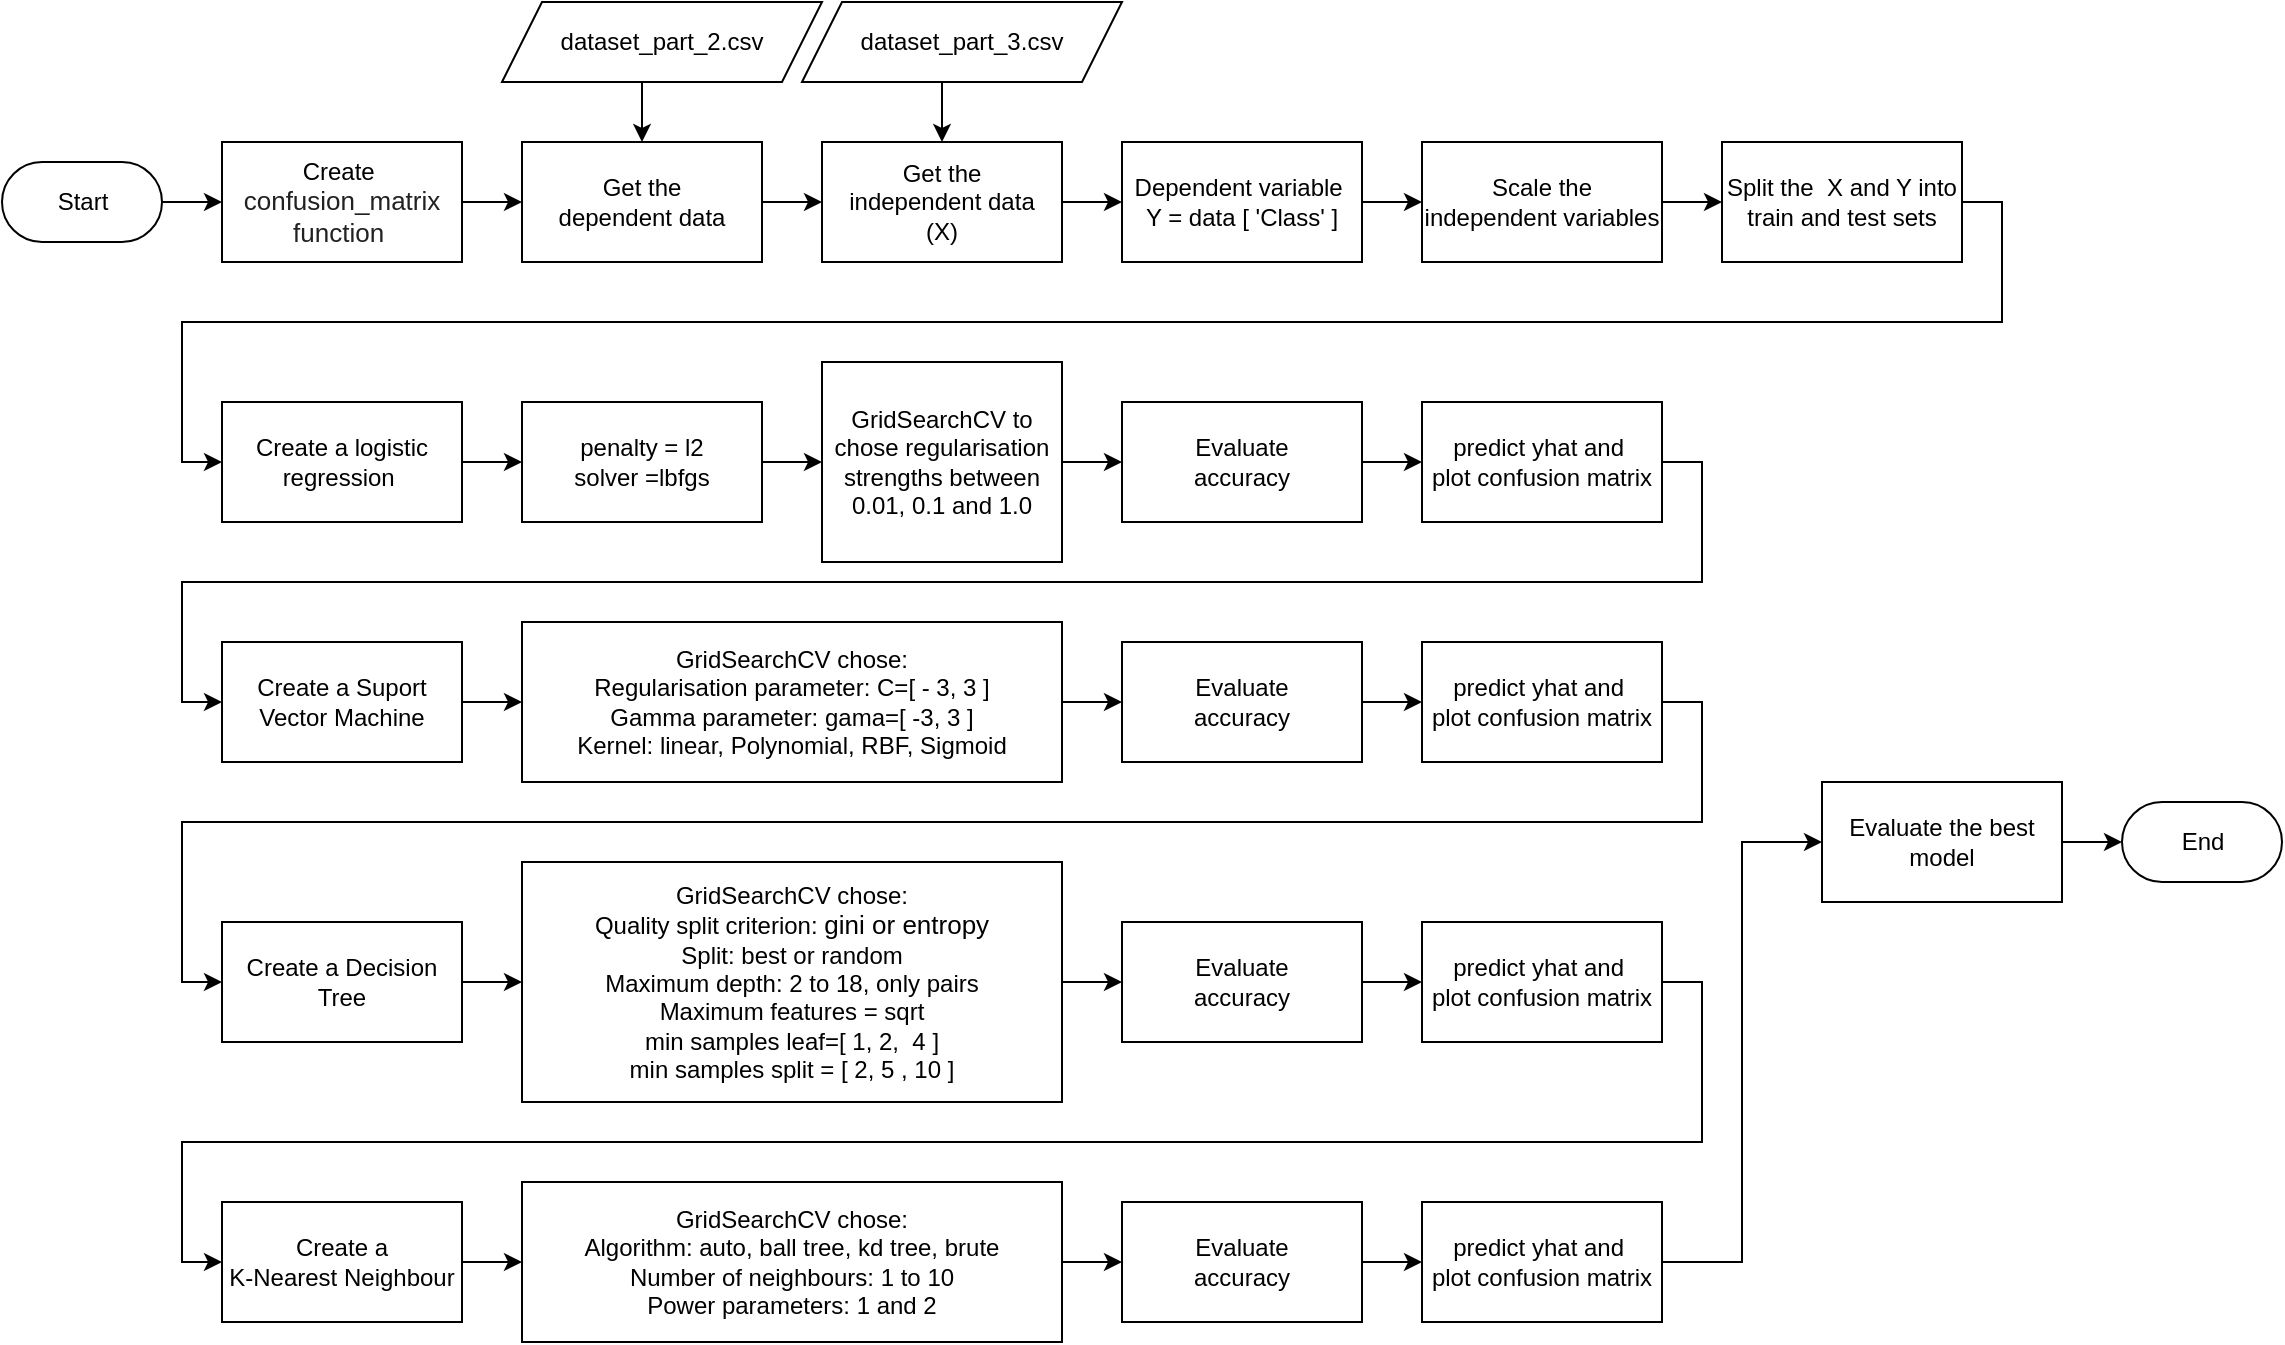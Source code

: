<mxfile version="20.6.0" type="github">
  <diagram id="0T3paosvcfoGFOL2iNmv" name="Page-1">
    <mxGraphModel dx="1955" dy="887" grid="1" gridSize="10" guides="1" tooltips="1" connect="1" arrows="1" fold="1" page="1" pageScale="1" pageWidth="1169" pageHeight="827" math="0" shadow="0">
      <root>
        <mxCell id="0" />
        <mxCell id="1" parent="0" />
        <mxCell id="VbaBCYuFT3al6qbauaoQ-41" style="edgeStyle=orthogonalEdgeStyle;rounded=0;orthogonalLoop=1;jettySize=auto;html=1;exitX=1;exitY=0.5;exitDx=0;exitDy=0;exitPerimeter=0;entryX=0;entryY=0.5;entryDx=0;entryDy=0;" edge="1" parent="1" source="VbaBCYuFT3al6qbauaoQ-1" target="VbaBCYuFT3al6qbauaoQ-6">
          <mxGeometry relative="1" as="geometry" />
        </mxCell>
        <mxCell id="VbaBCYuFT3al6qbauaoQ-1" value="Start" style="html=1;dashed=0;whitespace=wrap;shape=mxgraph.dfd.start" vertex="1" parent="1">
          <mxGeometry x="20" y="120" width="80" height="40" as="geometry" />
        </mxCell>
        <mxCell id="VbaBCYuFT3al6qbauaoQ-44" style="edgeStyle=orthogonalEdgeStyle;rounded=0;orthogonalLoop=1;jettySize=auto;html=1;exitX=1;exitY=0.5;exitDx=0;exitDy=0;entryX=0;entryY=0.5;entryDx=0;entryDy=0;" edge="1" parent="1" source="VbaBCYuFT3al6qbauaoQ-2" target="VbaBCYuFT3al6qbauaoQ-8">
          <mxGeometry relative="1" as="geometry" />
        </mxCell>
        <mxCell id="VbaBCYuFT3al6qbauaoQ-2" value="Get the &lt;br&gt;dependent data" style="rounded=0;whiteSpace=wrap;html=1;" vertex="1" parent="1">
          <mxGeometry x="280" y="110" width="120" height="60" as="geometry" />
        </mxCell>
        <mxCell id="VbaBCYuFT3al6qbauaoQ-11" style="edgeStyle=orthogonalEdgeStyle;rounded=0;orthogonalLoop=1;jettySize=auto;html=1;exitX=0.5;exitY=1;exitDx=0;exitDy=0;entryX=0.5;entryY=0;entryDx=0;entryDy=0;" edge="1" parent="1" source="VbaBCYuFT3al6qbauaoQ-4" target="VbaBCYuFT3al6qbauaoQ-2">
          <mxGeometry relative="1" as="geometry" />
        </mxCell>
        <mxCell id="VbaBCYuFT3al6qbauaoQ-4" value="dataset_part_2.csv" style="shape=parallelogram;perimeter=parallelogramPerimeter;whiteSpace=wrap;html=1;fixedSize=1;" vertex="1" parent="1">
          <mxGeometry x="270" y="40" width="160" height="40" as="geometry" />
        </mxCell>
        <mxCell id="VbaBCYuFT3al6qbauaoQ-10" style="edgeStyle=orthogonalEdgeStyle;rounded=0;orthogonalLoop=1;jettySize=auto;html=1;exitX=0.5;exitY=1;exitDx=0;exitDy=0;entryX=0.5;entryY=0;entryDx=0;entryDy=0;" edge="1" parent="1" source="VbaBCYuFT3al6qbauaoQ-5" target="VbaBCYuFT3al6qbauaoQ-8">
          <mxGeometry relative="1" as="geometry" />
        </mxCell>
        <mxCell id="VbaBCYuFT3al6qbauaoQ-5" value="dataset_part_3.csv" style="shape=parallelogram;perimeter=parallelogramPerimeter;whiteSpace=wrap;html=1;fixedSize=1;" vertex="1" parent="1">
          <mxGeometry x="420" y="40" width="160" height="40" as="geometry" />
        </mxCell>
        <mxCell id="VbaBCYuFT3al6qbauaoQ-43" style="edgeStyle=orthogonalEdgeStyle;rounded=0;orthogonalLoop=1;jettySize=auto;html=1;exitX=1;exitY=0.5;exitDx=0;exitDy=0;entryX=0;entryY=0.5;entryDx=0;entryDy=0;" edge="1" parent="1" source="VbaBCYuFT3al6qbauaoQ-6" target="VbaBCYuFT3al6qbauaoQ-2">
          <mxGeometry relative="1" as="geometry" />
        </mxCell>
        <mxCell id="VbaBCYuFT3al6qbauaoQ-6" value="Create&amp;nbsp;&lt;br&gt;&lt;span style=&quot;color: rgb(33, 33, 33); font-size: 13px; text-align: start; background-color: initial;&quot;&gt;confusion_matrix function&lt;/span&gt;&lt;span style=&quot;background-color: initial;&quot;&gt;&amp;nbsp;&lt;/span&gt;" style="rounded=0;whiteSpace=wrap;html=1;" vertex="1" parent="1">
          <mxGeometry x="130" y="110" width="120" height="60" as="geometry" />
        </mxCell>
        <mxCell id="VbaBCYuFT3al6qbauaoQ-46" style="edgeStyle=orthogonalEdgeStyle;rounded=0;orthogonalLoop=1;jettySize=auto;html=1;exitX=1;exitY=0.5;exitDx=0;exitDy=0;entryX=0;entryY=0.5;entryDx=0;entryDy=0;" edge="1" parent="1" source="VbaBCYuFT3al6qbauaoQ-7" target="VbaBCYuFT3al6qbauaoQ-22">
          <mxGeometry relative="1" as="geometry" />
        </mxCell>
        <mxCell id="VbaBCYuFT3al6qbauaoQ-7" value="Dependent variable&amp;nbsp;&lt;br&gt;Y = data [ &#39;Class&#39; ]" style="rounded=0;whiteSpace=wrap;html=1;" vertex="1" parent="1">
          <mxGeometry x="580" y="110" width="120" height="60" as="geometry" />
        </mxCell>
        <mxCell id="VbaBCYuFT3al6qbauaoQ-45" style="edgeStyle=orthogonalEdgeStyle;rounded=0;orthogonalLoop=1;jettySize=auto;html=1;exitX=1;exitY=0.5;exitDx=0;exitDy=0;entryX=0;entryY=0.5;entryDx=0;entryDy=0;" edge="1" parent="1" source="VbaBCYuFT3al6qbauaoQ-8" target="VbaBCYuFT3al6qbauaoQ-7">
          <mxGeometry relative="1" as="geometry" />
        </mxCell>
        <mxCell id="VbaBCYuFT3al6qbauaoQ-8" value="Get the &lt;br&gt;independent data&lt;br&gt;(X)" style="rounded=0;whiteSpace=wrap;html=1;" vertex="1" parent="1">
          <mxGeometry x="430" y="110" width="120" height="60" as="geometry" />
        </mxCell>
        <mxCell id="VbaBCYuFT3al6qbauaoQ-67" style="edgeStyle=orthogonalEdgeStyle;rounded=0;orthogonalLoop=1;jettySize=auto;html=1;exitX=1;exitY=0.5;exitDx=0;exitDy=0;entryX=0;entryY=0.5;entryDx=0;entryDy=0;entryPerimeter=0;" edge="1" parent="1" source="VbaBCYuFT3al6qbauaoQ-15" target="VbaBCYuFT3al6qbauaoQ-39">
          <mxGeometry relative="1" as="geometry" />
        </mxCell>
        <mxCell id="VbaBCYuFT3al6qbauaoQ-15" value="Evaluate the best model" style="rounded=0;whiteSpace=wrap;html=1;" vertex="1" parent="1">
          <mxGeometry x="930" y="430" width="120" height="60" as="geometry" />
        </mxCell>
        <mxCell id="VbaBCYuFT3al6qbauaoQ-63" style="edgeStyle=orthogonalEdgeStyle;rounded=0;orthogonalLoop=1;jettySize=auto;html=1;exitX=1;exitY=0.5;exitDx=0;exitDy=0;entryX=0;entryY=0.5;entryDx=0;entryDy=0;" edge="1" parent="1" source="VbaBCYuFT3al6qbauaoQ-16" target="VbaBCYuFT3al6qbauaoQ-28">
          <mxGeometry relative="1" as="geometry" />
        </mxCell>
        <mxCell id="VbaBCYuFT3al6qbauaoQ-16" value="predict yhat and&amp;nbsp;&lt;br&gt;plot confusion matrix" style="rounded=0;whiteSpace=wrap;html=1;" vertex="1" parent="1">
          <mxGeometry x="730" y="240" width="120" height="60" as="geometry" />
        </mxCell>
        <mxCell id="VbaBCYuFT3al6qbauaoQ-51" style="edgeStyle=orthogonalEdgeStyle;rounded=0;orthogonalLoop=1;jettySize=auto;html=1;exitX=1;exitY=0.5;exitDx=0;exitDy=0;entryX=0;entryY=0.5;entryDx=0;entryDy=0;" edge="1" parent="1" source="VbaBCYuFT3al6qbauaoQ-17" target="VbaBCYuFT3al6qbauaoQ-16">
          <mxGeometry relative="1" as="geometry" />
        </mxCell>
        <mxCell id="VbaBCYuFT3al6qbauaoQ-17" value="Evaluate &lt;br&gt;accuracy" style="rounded=0;whiteSpace=wrap;html=1;" vertex="1" parent="1">
          <mxGeometry x="580" y="240" width="120" height="60" as="geometry" />
        </mxCell>
        <mxCell id="VbaBCYuFT3al6qbauaoQ-50" style="edgeStyle=orthogonalEdgeStyle;rounded=0;orthogonalLoop=1;jettySize=auto;html=1;exitX=1;exitY=0.5;exitDx=0;exitDy=0;entryX=0;entryY=0.5;entryDx=0;entryDy=0;" edge="1" parent="1" source="VbaBCYuFT3al6qbauaoQ-18" target="VbaBCYuFT3al6qbauaoQ-17">
          <mxGeometry relative="1" as="geometry" />
        </mxCell>
        <mxCell id="VbaBCYuFT3al6qbauaoQ-18" value="GridSearchCV to chose regularisation strengths between&lt;br&gt;&lt;span style=&quot;font-size: 12px;&quot;&gt;0.01, 0.1 and 1.0&lt;/span&gt;" style="rounded=0;whiteSpace=wrap;html=1;" vertex="1" parent="1">
          <mxGeometry x="430" y="220" width="120" height="100" as="geometry" />
        </mxCell>
        <mxCell id="VbaBCYuFT3al6qbauaoQ-49" style="edgeStyle=orthogonalEdgeStyle;rounded=0;orthogonalLoop=1;jettySize=auto;html=1;exitX=1;exitY=0.5;exitDx=0;exitDy=0;entryX=0;entryY=0.5;entryDx=0;entryDy=0;" edge="1" parent="1" source="VbaBCYuFT3al6qbauaoQ-19" target="VbaBCYuFT3al6qbauaoQ-18">
          <mxGeometry relative="1" as="geometry" />
        </mxCell>
        <mxCell id="VbaBCYuFT3al6qbauaoQ-19" value="penalty = l2&lt;br&gt;solver =lbfgs" style="rounded=0;whiteSpace=wrap;html=1;" vertex="1" parent="1">
          <mxGeometry x="280" y="240" width="120" height="60" as="geometry" />
        </mxCell>
        <mxCell id="VbaBCYuFT3al6qbauaoQ-48" style="edgeStyle=orthogonalEdgeStyle;rounded=0;orthogonalLoop=1;jettySize=auto;html=1;exitX=1;exitY=0.5;exitDx=0;exitDy=0;entryX=0;entryY=0.5;entryDx=0;entryDy=0;" edge="1" parent="1" source="VbaBCYuFT3al6qbauaoQ-20" target="VbaBCYuFT3al6qbauaoQ-19">
          <mxGeometry relative="1" as="geometry" />
        </mxCell>
        <mxCell id="VbaBCYuFT3al6qbauaoQ-20" value="Create a logistic regression&amp;nbsp;" style="rounded=0;whiteSpace=wrap;html=1;" vertex="1" parent="1">
          <mxGeometry x="130" y="240" width="120" height="60" as="geometry" />
        </mxCell>
        <mxCell id="VbaBCYuFT3al6qbauaoQ-62" style="edgeStyle=orthogonalEdgeStyle;rounded=0;orthogonalLoop=1;jettySize=auto;html=1;exitX=1;exitY=0.5;exitDx=0;exitDy=0;entryX=0;entryY=0.5;entryDx=0;entryDy=0;" edge="1" parent="1" source="VbaBCYuFT3al6qbauaoQ-21" target="VbaBCYuFT3al6qbauaoQ-20">
          <mxGeometry relative="1" as="geometry">
            <Array as="points">
              <mxPoint x="1020" y="140" />
              <mxPoint x="1020" y="200" />
              <mxPoint x="110" y="200" />
              <mxPoint x="110" y="270" />
            </Array>
          </mxGeometry>
        </mxCell>
        <mxCell id="VbaBCYuFT3al6qbauaoQ-21" value="Split the&amp;nbsp; X and Y into train and test sets" style="rounded=0;whiteSpace=wrap;html=1;" vertex="1" parent="1">
          <mxGeometry x="880" y="110" width="120" height="60" as="geometry" />
        </mxCell>
        <mxCell id="VbaBCYuFT3al6qbauaoQ-47" style="edgeStyle=orthogonalEdgeStyle;rounded=0;orthogonalLoop=1;jettySize=auto;html=1;exitX=1;exitY=0.5;exitDx=0;exitDy=0;entryX=0;entryY=0.5;entryDx=0;entryDy=0;" edge="1" parent="1" source="VbaBCYuFT3al6qbauaoQ-22" target="VbaBCYuFT3al6qbauaoQ-21">
          <mxGeometry relative="1" as="geometry" />
        </mxCell>
        <mxCell id="VbaBCYuFT3al6qbauaoQ-22" value="Scale the independent variables" style="rounded=0;whiteSpace=wrap;html=1;" vertex="1" parent="1">
          <mxGeometry x="730" y="110" width="120" height="60" as="geometry" />
        </mxCell>
        <mxCell id="VbaBCYuFT3al6qbauaoQ-64" style="edgeStyle=orthogonalEdgeStyle;rounded=0;orthogonalLoop=1;jettySize=auto;html=1;exitX=1;exitY=0.5;exitDx=0;exitDy=0;entryX=0;entryY=0.5;entryDx=0;entryDy=0;" edge="1" parent="1" source="VbaBCYuFT3al6qbauaoQ-24" target="VbaBCYuFT3al6qbauaoQ-32">
          <mxGeometry relative="1" as="geometry">
            <Array as="points">
              <mxPoint x="870" y="390" />
              <mxPoint x="870" y="450" />
              <mxPoint x="110" y="450" />
              <mxPoint x="110" y="530" />
            </Array>
          </mxGeometry>
        </mxCell>
        <mxCell id="VbaBCYuFT3al6qbauaoQ-24" value="predict yhat and&amp;nbsp;&lt;br&gt;plot confusion matrix" style="rounded=0;whiteSpace=wrap;html=1;" vertex="1" parent="1">
          <mxGeometry x="730" y="360" width="120" height="60" as="geometry" />
        </mxCell>
        <mxCell id="VbaBCYuFT3al6qbauaoQ-54" style="edgeStyle=orthogonalEdgeStyle;rounded=0;orthogonalLoop=1;jettySize=auto;html=1;exitX=1;exitY=0.5;exitDx=0;exitDy=0;entryX=0;entryY=0.5;entryDx=0;entryDy=0;" edge="1" parent="1" source="VbaBCYuFT3al6qbauaoQ-25" target="VbaBCYuFT3al6qbauaoQ-24">
          <mxGeometry relative="1" as="geometry" />
        </mxCell>
        <mxCell id="VbaBCYuFT3al6qbauaoQ-25" value="Evaluate &lt;br&gt;accuracy" style="rounded=0;whiteSpace=wrap;html=1;" vertex="1" parent="1">
          <mxGeometry x="580" y="360" width="120" height="60" as="geometry" />
        </mxCell>
        <mxCell id="VbaBCYuFT3al6qbauaoQ-53" style="edgeStyle=orthogonalEdgeStyle;rounded=0;orthogonalLoop=1;jettySize=auto;html=1;exitX=1;exitY=0.5;exitDx=0;exitDy=0;entryX=0;entryY=0.5;entryDx=0;entryDy=0;" edge="1" parent="1" source="VbaBCYuFT3al6qbauaoQ-27" target="VbaBCYuFT3al6qbauaoQ-25">
          <mxGeometry relative="1" as="geometry" />
        </mxCell>
        <mxCell id="VbaBCYuFT3al6qbauaoQ-27" value="GridSearchCV chose:&lt;br&gt;Regularisation parameter: C=[ - 3, 3 ]&lt;br&gt;Gamma parameter: gama=[ -3, 3 ]&lt;br&gt;Kernel: linear, Polynomial, RBF, Sigmoid" style="rounded=0;whiteSpace=wrap;html=1;" vertex="1" parent="1">
          <mxGeometry x="280" y="350" width="270" height="80" as="geometry" />
        </mxCell>
        <mxCell id="VbaBCYuFT3al6qbauaoQ-52" style="edgeStyle=orthogonalEdgeStyle;rounded=0;orthogonalLoop=1;jettySize=auto;html=1;exitX=1;exitY=0.5;exitDx=0;exitDy=0;entryX=0;entryY=0.5;entryDx=0;entryDy=0;" edge="1" parent="1" source="VbaBCYuFT3al6qbauaoQ-28" target="VbaBCYuFT3al6qbauaoQ-27">
          <mxGeometry relative="1" as="geometry" />
        </mxCell>
        <mxCell id="VbaBCYuFT3al6qbauaoQ-28" value="Create a Suport Vector Machine" style="rounded=0;whiteSpace=wrap;html=1;" vertex="1" parent="1">
          <mxGeometry x="130" y="360" width="120" height="60" as="geometry" />
        </mxCell>
        <mxCell id="VbaBCYuFT3al6qbauaoQ-65" style="edgeStyle=orthogonalEdgeStyle;rounded=0;orthogonalLoop=1;jettySize=auto;html=1;exitX=1;exitY=0.5;exitDx=0;exitDy=0;entryX=0;entryY=0.5;entryDx=0;entryDy=0;" edge="1" parent="1" source="VbaBCYuFT3al6qbauaoQ-29" target="VbaBCYuFT3al6qbauaoQ-38">
          <mxGeometry relative="1" as="geometry">
            <Array as="points">
              <mxPoint x="870" y="530" />
              <mxPoint x="870" y="610" />
              <mxPoint x="110" y="610" />
              <mxPoint x="110" y="670" />
            </Array>
          </mxGeometry>
        </mxCell>
        <mxCell id="VbaBCYuFT3al6qbauaoQ-29" value="predict yhat and&amp;nbsp;&lt;br&gt;plot confusion matrix" style="rounded=0;whiteSpace=wrap;html=1;" vertex="1" parent="1">
          <mxGeometry x="730" y="500" width="120" height="60" as="geometry" />
        </mxCell>
        <mxCell id="VbaBCYuFT3al6qbauaoQ-57" style="edgeStyle=orthogonalEdgeStyle;rounded=0;orthogonalLoop=1;jettySize=auto;html=1;exitX=1;exitY=0.5;exitDx=0;exitDy=0;entryX=0;entryY=0.5;entryDx=0;entryDy=0;" edge="1" parent="1" source="VbaBCYuFT3al6qbauaoQ-30" target="VbaBCYuFT3al6qbauaoQ-29">
          <mxGeometry relative="1" as="geometry" />
        </mxCell>
        <mxCell id="VbaBCYuFT3al6qbauaoQ-30" value="Evaluate &lt;br&gt;accuracy" style="rounded=0;whiteSpace=wrap;html=1;" vertex="1" parent="1">
          <mxGeometry x="580" y="500" width="120" height="60" as="geometry" />
        </mxCell>
        <mxCell id="VbaBCYuFT3al6qbauaoQ-56" style="edgeStyle=orthogonalEdgeStyle;rounded=0;orthogonalLoop=1;jettySize=auto;html=1;exitX=1;exitY=0.5;exitDx=0;exitDy=0;entryX=0;entryY=0.5;entryDx=0;entryDy=0;" edge="1" parent="1" source="VbaBCYuFT3al6qbauaoQ-31" target="VbaBCYuFT3al6qbauaoQ-30">
          <mxGeometry relative="1" as="geometry" />
        </mxCell>
        <mxCell id="VbaBCYuFT3al6qbauaoQ-31" value="GridSearchCV chose:&lt;br&gt;Quality split criterion:&amp;nbsp;&lt;span style=&quot;color: var(--jp-mirror-editor-string-color) ; font-size: 13px; text-align: start; background-color: initial; box-sizing: unset;&quot; class=&quot;s1&quot;&gt;gini or&lt;/span&gt;&lt;span style=&quot;color: rgb(33, 33, 33); font-size: 13px; text-align: start; background-color: initial;&quot;&gt;&amp;nbsp;&lt;/span&gt;&lt;span style=&quot;color: var(--jp-mirror-editor-string-color) ; font-size: 13px; text-align: start; background-color: initial; box-sizing: unset;&quot; class=&quot;s1&quot;&gt;entropy&lt;br&gt;&lt;/span&gt;Split: best or random&lt;br&gt;Maximum depth: 2 to 18, only pairs&lt;br&gt;Maximum features = sqrt&lt;br&gt;min samples leaf=[ 1, 2,&amp;nbsp; 4&amp;nbsp;]&lt;br&gt;min samples split = [ 2, 5 , 10 ]" style="rounded=0;whiteSpace=wrap;html=1;" vertex="1" parent="1">
          <mxGeometry x="280" y="470" width="270" height="120" as="geometry" />
        </mxCell>
        <mxCell id="VbaBCYuFT3al6qbauaoQ-55" style="edgeStyle=orthogonalEdgeStyle;rounded=0;orthogonalLoop=1;jettySize=auto;html=1;exitX=1;exitY=0.5;exitDx=0;exitDy=0;entryX=0;entryY=0.5;entryDx=0;entryDy=0;" edge="1" parent="1" source="VbaBCYuFT3al6qbauaoQ-32" target="VbaBCYuFT3al6qbauaoQ-31">
          <mxGeometry relative="1" as="geometry" />
        </mxCell>
        <mxCell id="VbaBCYuFT3al6qbauaoQ-32" value="Create a Decision Tree" style="rounded=0;whiteSpace=wrap;html=1;" vertex="1" parent="1">
          <mxGeometry x="130" y="500" width="120" height="60" as="geometry" />
        </mxCell>
        <mxCell id="VbaBCYuFT3al6qbauaoQ-66" style="edgeStyle=orthogonalEdgeStyle;rounded=0;orthogonalLoop=1;jettySize=auto;html=1;exitX=1;exitY=0.5;exitDx=0;exitDy=0;entryX=0;entryY=0.5;entryDx=0;entryDy=0;" edge="1" parent="1" source="VbaBCYuFT3al6qbauaoQ-35" target="VbaBCYuFT3al6qbauaoQ-15">
          <mxGeometry relative="1" as="geometry" />
        </mxCell>
        <mxCell id="VbaBCYuFT3al6qbauaoQ-35" value="predict yhat and&amp;nbsp;&lt;br&gt;plot confusion matrix" style="rounded=0;whiteSpace=wrap;html=1;" vertex="1" parent="1">
          <mxGeometry x="730" y="640" width="120" height="60" as="geometry" />
        </mxCell>
        <mxCell id="VbaBCYuFT3al6qbauaoQ-61" style="edgeStyle=orthogonalEdgeStyle;rounded=0;orthogonalLoop=1;jettySize=auto;html=1;exitX=1;exitY=0.5;exitDx=0;exitDy=0;entryX=0;entryY=0.5;entryDx=0;entryDy=0;" edge="1" parent="1" source="VbaBCYuFT3al6qbauaoQ-36" target="VbaBCYuFT3al6qbauaoQ-35">
          <mxGeometry relative="1" as="geometry" />
        </mxCell>
        <mxCell id="VbaBCYuFT3al6qbauaoQ-36" value="Evaluate &lt;br&gt;accuracy" style="rounded=0;whiteSpace=wrap;html=1;" vertex="1" parent="1">
          <mxGeometry x="580" y="640" width="120" height="60" as="geometry" />
        </mxCell>
        <mxCell id="VbaBCYuFT3al6qbauaoQ-60" style="edgeStyle=orthogonalEdgeStyle;rounded=0;orthogonalLoop=1;jettySize=auto;html=1;exitX=1;exitY=0.5;exitDx=0;exitDy=0;entryX=0;entryY=0.5;entryDx=0;entryDy=0;" edge="1" parent="1" source="VbaBCYuFT3al6qbauaoQ-37" target="VbaBCYuFT3al6qbauaoQ-36">
          <mxGeometry relative="1" as="geometry" />
        </mxCell>
        <mxCell id="VbaBCYuFT3al6qbauaoQ-37" value="GridSearchCV chose:&lt;br&gt;Algorithm: auto, ball tree, kd tree, brute&lt;br&gt;Number of neighbours: 1 to 10&lt;br&gt;Power parameters: 1 and 2" style="rounded=0;whiteSpace=wrap;html=1;" vertex="1" parent="1">
          <mxGeometry x="280" y="630" width="270" height="80" as="geometry" />
        </mxCell>
        <mxCell id="VbaBCYuFT3al6qbauaoQ-58" style="edgeStyle=orthogonalEdgeStyle;rounded=0;orthogonalLoop=1;jettySize=auto;html=1;exitX=1;exitY=0.5;exitDx=0;exitDy=0;entryX=0;entryY=0.5;entryDx=0;entryDy=0;" edge="1" parent="1" source="VbaBCYuFT3al6qbauaoQ-38" target="VbaBCYuFT3al6qbauaoQ-37">
          <mxGeometry relative="1" as="geometry" />
        </mxCell>
        <mxCell id="VbaBCYuFT3al6qbauaoQ-38" value="Create a &lt;br&gt;K-Nearest Neighbour" style="rounded=0;whiteSpace=wrap;html=1;" vertex="1" parent="1">
          <mxGeometry x="130" y="640" width="120" height="60" as="geometry" />
        </mxCell>
        <mxCell id="VbaBCYuFT3al6qbauaoQ-39" value="End" style="html=1;dashed=0;whitespace=wrap;shape=mxgraph.dfd.start" vertex="1" parent="1">
          <mxGeometry x="1080" y="440" width="80" height="40" as="geometry" />
        </mxCell>
      </root>
    </mxGraphModel>
  </diagram>
</mxfile>
